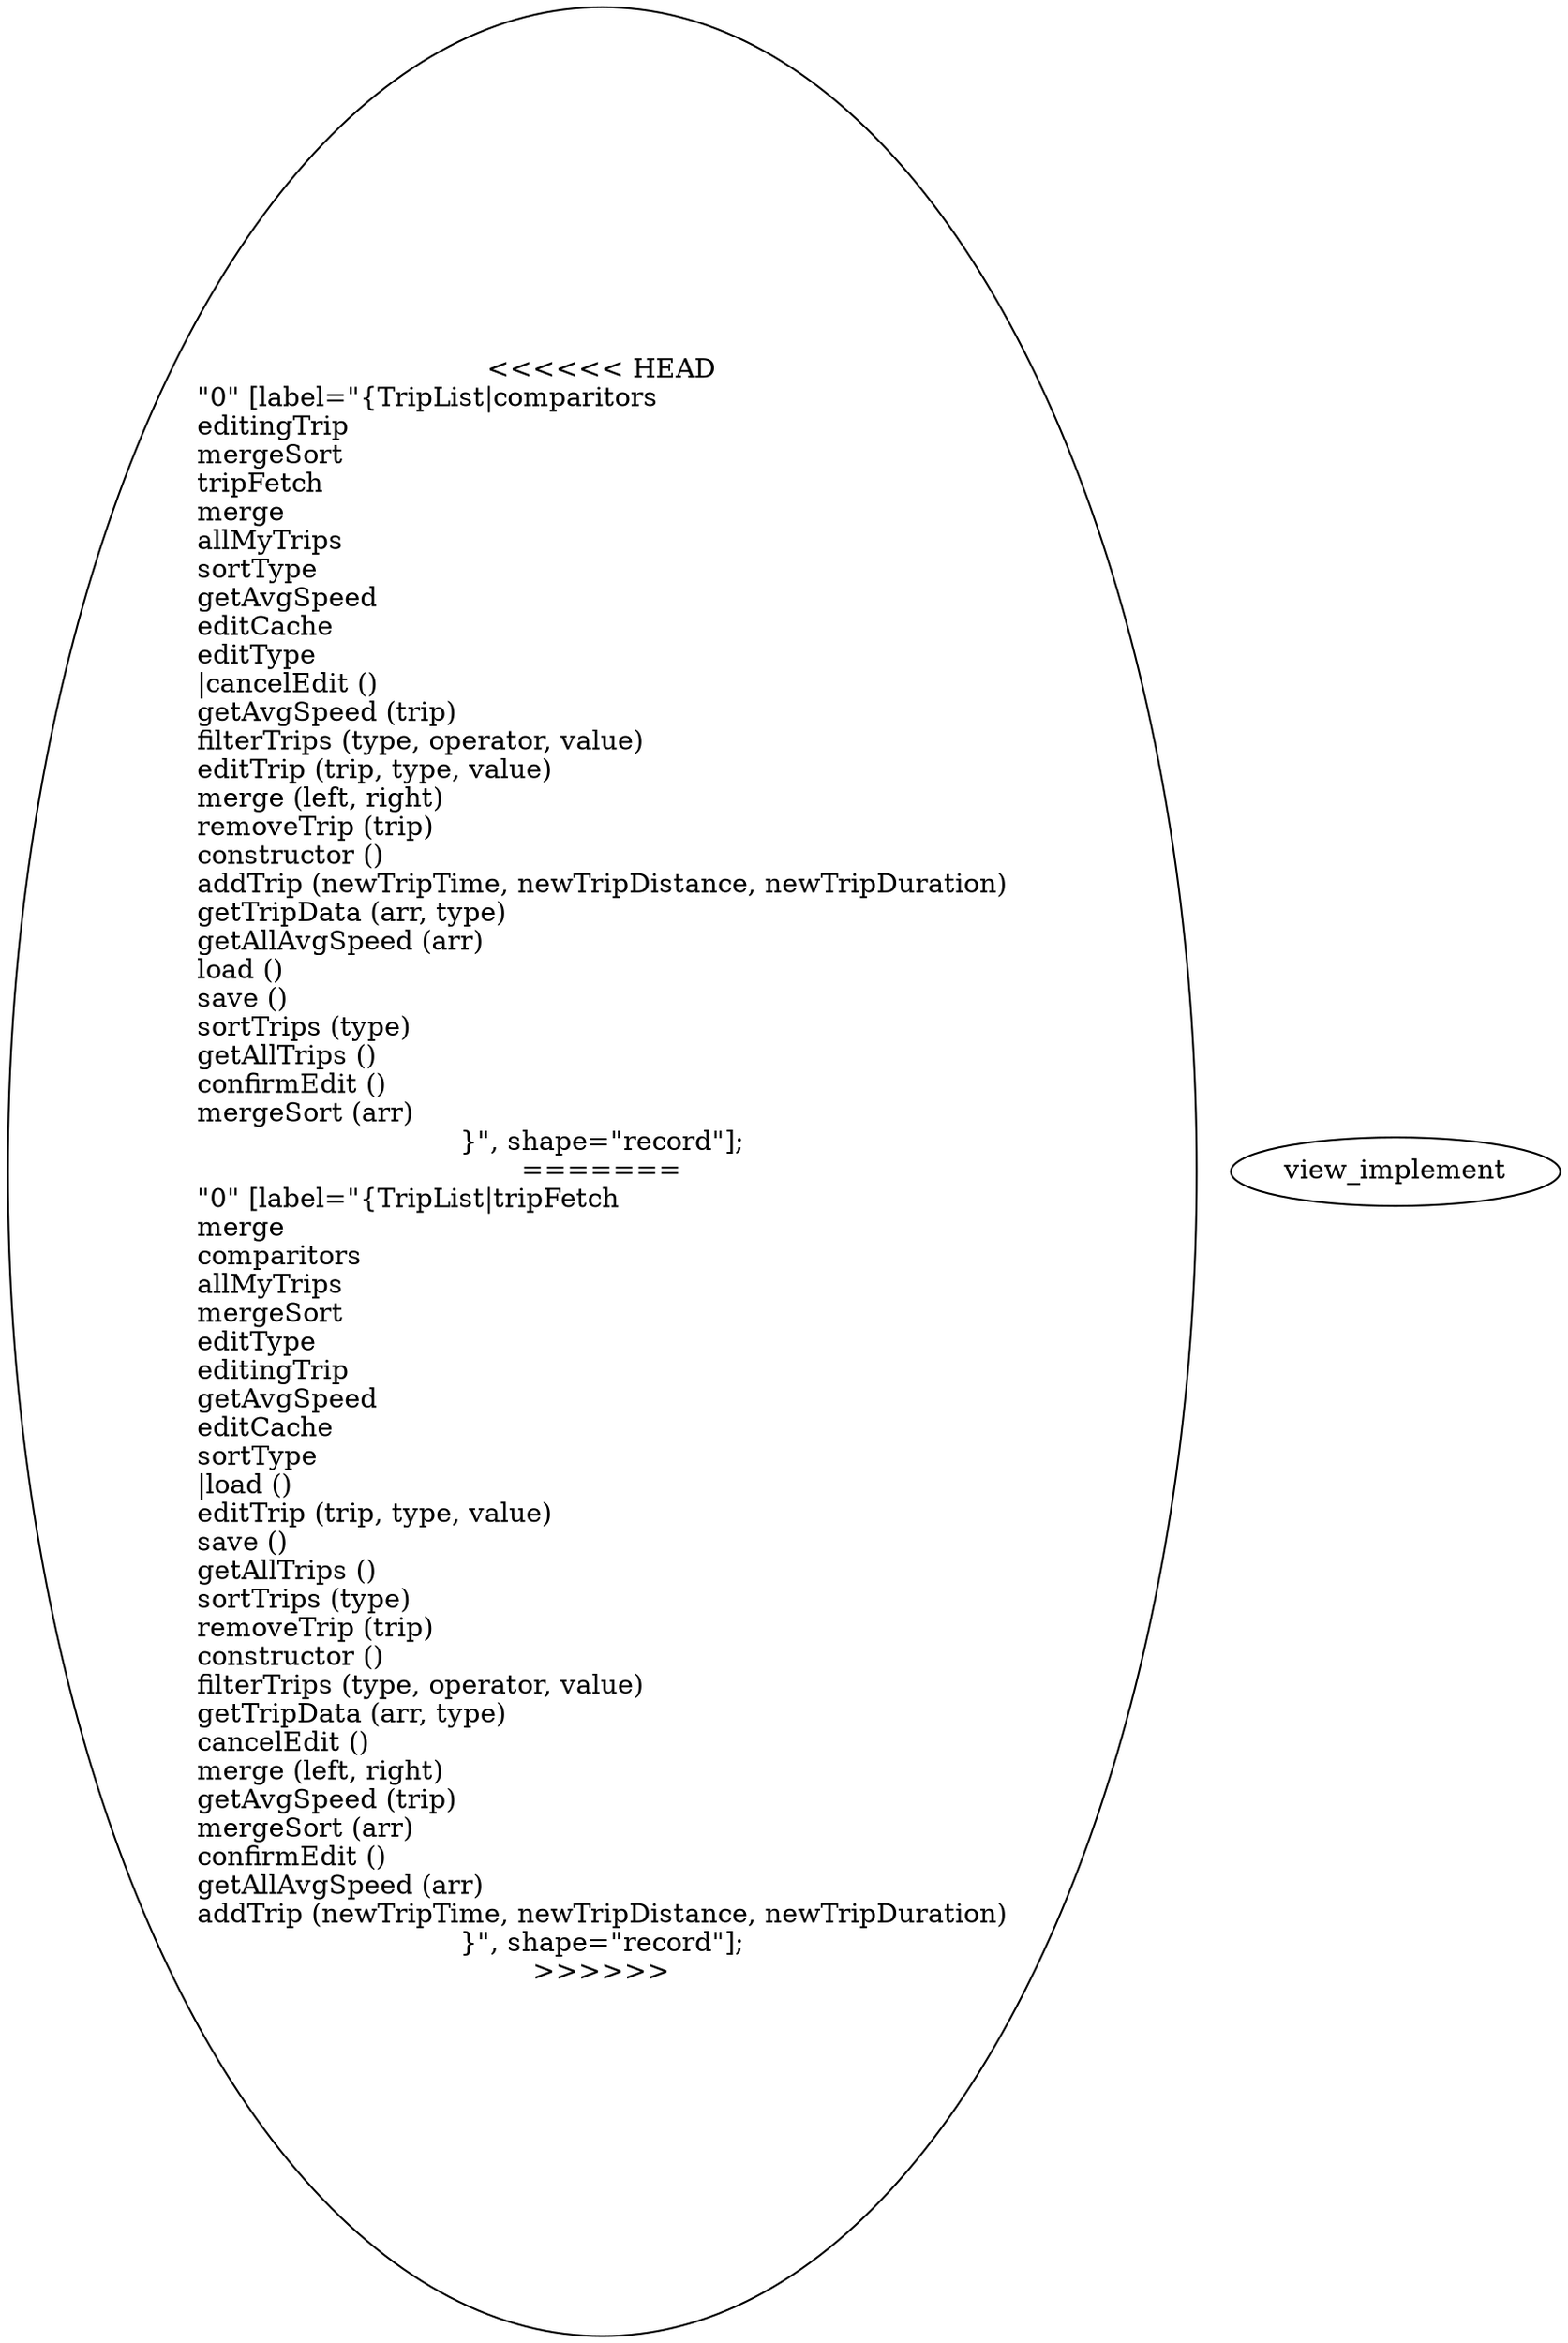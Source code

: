 digraph "classes_test" {
charset="utf-8"
rankdir=BT
<<<<<<< HEAD
"0" [label="{TripList|comparitors\leditingTrip\lmergeSort\ltripFetch\lmerge\lallMyTrips\lsortType\lgetAvgSpeed\leditCache\leditType\l|cancelEdit ()\lgetAvgSpeed (trip)\lfilterTrips (type, operator, value)\leditTrip (trip, type, value)\lmerge (left, right)\lremoveTrip (trip)\lconstructor ()\laddTrip (newTripTime, newTripDistance, newTripDuration)\lgetTripData (arr, type)\lgetAllAvgSpeed (arr)\lload ()\lsave ()\lsortTrips (type)\lgetAllTrips ()\lconfirmEdit ()\lmergeSort (arr)\l}", shape="record"];
=======
"0" [label="{TripList|tripFetch\lmerge\lcomparitors\lallMyTrips\lmergeSort\leditType\leditingTrip\lgetAvgSpeed\leditCache\lsortType\l|load ()\leditTrip (trip, type, value)\lsave ()\lgetAllTrips ()\lsortTrips (type)\lremoveTrip (trip)\lconstructor ()\lfilterTrips (type, operator, value)\lgetTripData (arr, type)\lcancelEdit ()\lmerge (left, right)\lgetAvgSpeed (trip)\lmergeSort (arr)\lconfirmEdit ()\lgetAllAvgSpeed (arr)\laddTrip (newTripTime, newTripDistance, newTripDuration)\l}", shape="record"];
>>>>>>> view_implement
}
